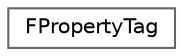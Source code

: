 digraph "Graphical Class Hierarchy"
{
 // INTERACTIVE_SVG=YES
 // LATEX_PDF_SIZE
  bgcolor="transparent";
  edge [fontname=Helvetica,fontsize=10,labelfontname=Helvetica,labelfontsize=10];
  node [fontname=Helvetica,fontsize=10,shape=box,height=0.2,width=0.4];
  rankdir="LR";
  Node0 [id="Node000000",label="FPropertyTag",height=0.2,width=0.4,color="grey40", fillcolor="white", style="filled",URL="$d0/d84/structFPropertyTag.html",tooltip="A tag describing a class property, to aid in serialization."];
}

